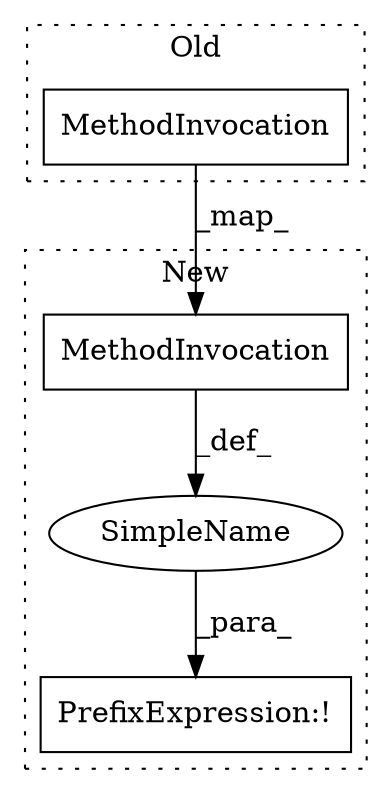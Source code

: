 digraph G {
subgraph cluster0 {
2 [label="MethodInvocation" a="32" s="13424,13498" l="7,1" shape="box"];
label = "Old";
style="dotted";
}
subgraph cluster1 {
1 [label="MethodInvocation" a="32" s="13100,13174" l="7,1" shape="box"];
3 [label="SimpleName" a="42" s="" l="" shape="ellipse"];
4 [label="PrefixExpression:!" a="38" s="13091" l="1" shape="box"];
label = "New";
style="dotted";
}
1 -> 3 [label="_def_"];
2 -> 1 [label="_map_"];
3 -> 4 [label="_para_"];
}